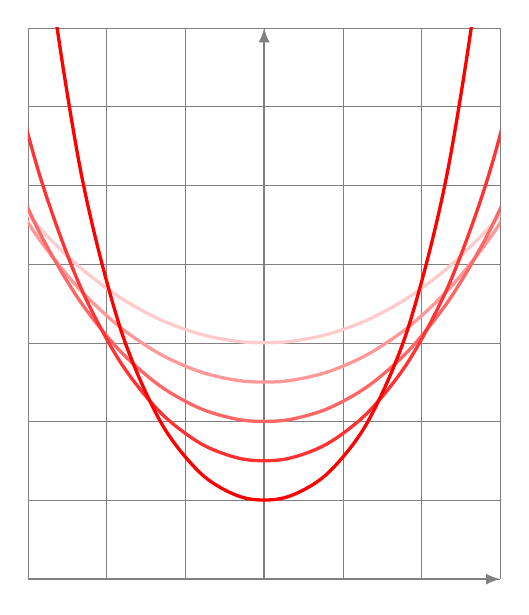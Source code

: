 \begin{tikzpicture}
  \def\xmin{-3}; 
 \def\xmax{+3}; 
 \def\ymin{0}; 
 \def\ymax{+7};
 \draw[help lines] (\xmin,\ymin) grid (\xmax,\ymax);
 \clip (\xmin,\ymin-0.1) rectangle (\xmax,\ymax);
 \draw[->,>=latex,thick,gray] (\xmin,0)--(\xmax,0);
 \draw[->,>=latex,thick,gray] (0,\ymin)--(0,\ymax);
% \def\a{+1};
% \draw [thick, domain=\xmin:\xmax] plot(\x,{exp(\x)});
 \foreach \a/\macoul in {3.0/20,2.5/40,2.0/60,1.5/80,1.0/100}{
    \draw [very thick, color=red!\macoul,samples=20,smooth] plot(\x,{\a*(exp(\x/\a)+exp(-\x/\a))/2});
 }; 

% \draw [thick, color=blue] plot(\x,{(exp(\x)-exp(-\x))/2});
\end{tikzpicture}
